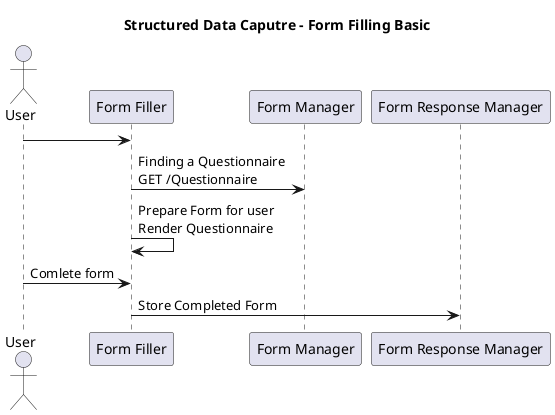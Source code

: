 @startuml


title Structured Data Caputre - Form Filling Basic

actor User
participant "Form Filler" as formFiller
participant "Form Manager" as formManager
participant "Form Response Manager" as formResponseManager

User -> formFiller
formFiller -> formManager : Finding a Questionnaire \nGET /Questionnaire
formFiller -> formFiller : Prepare Form for user \nRender Questionnaire
User -> formFiller : Comlete form
formFiller -> formResponseManager: Store Completed Form

@enduml
